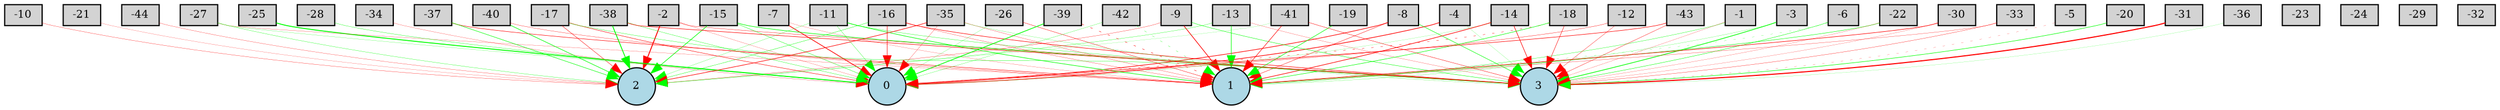 digraph {
	node [fontsize=9 height=0.2 shape=circle width=0.2]
	-1 [fillcolor=lightgray shape=box style=filled]
	-2 [fillcolor=lightgray shape=box style=filled]
	-3 [fillcolor=lightgray shape=box style=filled]
	-4 [fillcolor=lightgray shape=box style=filled]
	-5 [fillcolor=lightgray shape=box style=filled]
	-6 [fillcolor=lightgray shape=box style=filled]
	-7 [fillcolor=lightgray shape=box style=filled]
	-8 [fillcolor=lightgray shape=box style=filled]
	-9 [fillcolor=lightgray shape=box style=filled]
	-10 [fillcolor=lightgray shape=box style=filled]
	-11 [fillcolor=lightgray shape=box style=filled]
	-12 [fillcolor=lightgray shape=box style=filled]
	-13 [fillcolor=lightgray shape=box style=filled]
	-14 [fillcolor=lightgray shape=box style=filled]
	-15 [fillcolor=lightgray shape=box style=filled]
	-16 [fillcolor=lightgray shape=box style=filled]
	-17 [fillcolor=lightgray shape=box style=filled]
	-18 [fillcolor=lightgray shape=box style=filled]
	-19 [fillcolor=lightgray shape=box style=filled]
	-20 [fillcolor=lightgray shape=box style=filled]
	-21 [fillcolor=lightgray shape=box style=filled]
	-22 [fillcolor=lightgray shape=box style=filled]
	-23 [fillcolor=lightgray shape=box style=filled]
	-24 [fillcolor=lightgray shape=box style=filled]
	-25 [fillcolor=lightgray shape=box style=filled]
	-26 [fillcolor=lightgray shape=box style=filled]
	-27 [fillcolor=lightgray shape=box style=filled]
	-28 [fillcolor=lightgray shape=box style=filled]
	-29 [fillcolor=lightgray shape=box style=filled]
	-30 [fillcolor=lightgray shape=box style=filled]
	-31 [fillcolor=lightgray shape=box style=filled]
	-32 [fillcolor=lightgray shape=box style=filled]
	-33 [fillcolor=lightgray shape=box style=filled]
	-34 [fillcolor=lightgray shape=box style=filled]
	-35 [fillcolor=lightgray shape=box style=filled]
	-36 [fillcolor=lightgray shape=box style=filled]
	-37 [fillcolor=lightgray shape=box style=filled]
	-38 [fillcolor=lightgray shape=box style=filled]
	-39 [fillcolor=lightgray shape=box style=filled]
	-40 [fillcolor=lightgray shape=box style=filled]
	-41 [fillcolor=lightgray shape=box style=filled]
	-42 [fillcolor=lightgray shape=box style=filled]
	-43 [fillcolor=lightgray shape=box style=filled]
	-44 [fillcolor=lightgray shape=box style=filled]
	0 [fillcolor=lightblue style=filled]
	1 [fillcolor=lightblue style=filled]
	2 [fillcolor=lightblue style=filled]
	3 [fillcolor=lightblue style=filled]
	-17 -> 3 [color=green penwidth=0.23406514639605763 style=solid]
	-14 -> 0 [color=green penwidth=0.11123986943836486 style=solid]
	-16 -> 0 [color=red penwidth=0.42478179706545416 style=solid]
	-15 -> 3 [color=green penwidth=0.4661345552723999 style=solid]
	-41 -> 1 [color=red penwidth=0.42632617268355755 style=solid]
	-39 -> 0 [color=green penwidth=0.6175562478350498 style=solid]
	-43 -> 0 [color=red penwidth=0.4116169115836219 style=solid]
	-11 -> 3 [color=green penwidth=0.2336674154353514 style=solid]
	-16 -> 3 [color=red penwidth=0.42024726665569445 style=solid]
	-17 -> 0 [color=red penwidth=0.3488707903921705 style=solid]
	-5 -> 3 [color=red penwidth=0.13371735123819836 style=dotted]
	-8 -> 1 [color=red penwidth=0.29206072362092883 style=solid]
	-3 -> 1 [color=green penwidth=0.1445951365415393 style=solid]
	-13 -> 3 [color=red penwidth=0.1560416335966473 style=solid]
	-27 -> 1 [color=red penwidth=0.15196242506267005 style=solid]
	-10 -> 2 [color=red penwidth=0.19857392508022942 style=solid]
	-38 -> 3 [color=red penwidth=0.4149513808057359 style=solid]
	-18 -> 0 [color=red penwidth=0.2629351560716393 style=dotted]
	-27 -> 2 [color=green penwidth=0.21090773078657826 style=solid]
	-28 -> 0 [color=green penwidth=0.2351228526518548 style=solid]
	-38 -> 2 [color=green penwidth=0.7202179777992299 style=solid]
	-12 -> 0 [color=red penwidth=0.24319463917425416 style=solid]
	-43 -> 3 [color=red penwidth=0.2561680291003643 style=solid]
	-35 -> 0 [color=red penwidth=0.17067588427169797 style=solid]
	-27 -> 0 [color=green penwidth=0.14420728360852975 style=solid]
	-14 -> 3 [color=red penwidth=0.4656335450724315 style=solid]
	-8 -> 0 [color=red penwidth=0.5209825212621447 style=solid]
	-7 -> 1 [color=red penwidth=0.13821551505206683 style=solid]
	-22 -> 1 [color=green penwidth=0.3363247940590906 style=solid]
	-44 -> 2 [color=red penwidth=0.179354511120895 style=solid]
	-7 -> 0 [color=red penwidth=0.5804109333961629 style=solid]
	-9 -> 3 [color=green penwidth=0.32252888554343206 style=solid]
	-8 -> 3 [color=green penwidth=0.39004512445503114 style=solid]
	-2 -> 3 [color=red penwidth=0.2442983803913997 style=solid]
	-42 -> 0 [color=green penwidth=0.17116244893274885 style=solid]
	-35 -> 2 [color=red penwidth=0.46904004195671867 style=solid]
	-33 -> 1 [color=red penwidth=0.18846091520329833 style=solid]
	-25 -> 0 [color=green penwidth=0.7798000504264136 style=solid]
	-13 -> 2 [color=green penwidth=0.2093309027756603 style=solid]
	-41 -> 3 [color=red penwidth=0.2947669344069259 style=solid]
	-17 -> 2 [color=red penwidth=0.314993877092467 style=solid]
	-37 -> 2 [color=green penwidth=0.39031659756883785 style=solid]
	-40 -> 2 [color=green penwidth=0.46377987636162077 style=solid]
	-19 -> 1 [color=green penwidth=0.42610481368103104 style=solid]
	-21 -> 2 [color=red penwidth=0.1310840487703873 style=solid]
	-11 -> 1 [color=green penwidth=0.4742977012606534 style=solid]
	-6 -> 1 [color=green penwidth=0.14220059877076593 style=dotted]
	-26 -> 1 [color=red penwidth=0.2814226294131383 style=solid]
	-31 -> 3 [color=red penwidth=0.9189127494605792 style=solid]
	-2 -> 2 [color=red penwidth=0.7806331417466926 style=solid]
	-12 -> 3 [color=red penwidth=0.23656722289098173 style=solid]
	-15 -> 0 [color=green penwidth=0.2773648491968742 style=solid]
	-42 -> 1 [color=green penwidth=0.20222279517605746 style=dotted]
	-13 -> 1 [color=green penwidth=0.4758846356975449 style=solid]
	-41 -> 2 [color=green penwidth=0.10268286231727004 style=solid]
	-38 -> 0 [color=green penwidth=0.23438613504258218 style=solid]
	-33 -> 3 [color=red penwidth=0.2167569933802287 style=solid]
	-16 -> 1 [color=red penwidth=0.18643181114179097 style=solid]
	-40 -> 1 [color=red penwidth=0.21276820653682604 style=solid]
	-2 -> 0 [color=red penwidth=0.1448217290757544 style=solid]
	-35 -> 3 [color=green penwidth=0.14004786223225826 style=solid]
	-18 -> 3 [color=red penwidth=0.34638579635843125 style=solid]
	-20 -> 3 [color=green penwidth=0.4179168432257485 style=solid]
	-36 -> 3 [color=green penwidth=0.10458913087765365 style=solid]
	-3 -> 3 [color=green penwidth=0.5811964981611044 style=solid]
	-35 -> 1 [color=red penwidth=0.18371461280260235 style=solid]
	-30 -> 1 [color=red penwidth=0.4325430473964904 style=solid]
	-14 -> 1 [color=red penwidth=0.5100935062512906 style=solid]
	-18 -> 1 [color=green penwidth=0.39891665800267284 style=solid]
	-22 -> 3 [color=red penwidth=0.13997573259405144 style=solid]
	-37 -> 1 [color=red penwidth=0.37642673372302404 style=solid]
	-15 -> 2 [color=green penwidth=0.4976228780749241 style=solid]
	-4 -> 3 [color=green penwidth=0.11016163788732669 style=solid]
	-4 -> 0 [color=red penwidth=0.5620997840843883 style=solid]
	-9 -> 1 [color=red penwidth=0.5652465751982072 style=solid]
	-16 -> 2 [color=green penwidth=0.2667120981603217 style=solid]
	-6 -> 3 [color=green penwidth=0.31085199385344425 style=solid]
	-11 -> 0 [color=green penwidth=0.21545314180466718 style=solid]
	-9 -> 2 [color=red penwidth=0.20362865328628604 style=solid]
	-1 -> 3 [color=red penwidth=0.14035663464098785 style=solid]
	-30 -> 3 [color=red penwidth=0.13717321369342186 style=solid]
	-34 -> 0 [color=red penwidth=0.15721936476756687 style=solid]
	-11 -> 2 [color=green penwidth=0.16232108891141284 style=solid]
	-1 -> 1 [color=green penwidth=0.24064579897535135 style=solid]
	-39 -> 1 [color=red penwidth=0.32518760314391226 style=dotted]
	-26 -> 0 [color=green penwidth=0.13388871243675002 style=solid]
}
